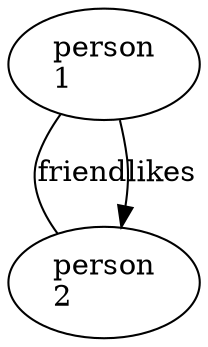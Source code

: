digraph "./output/direction" {
"1" [label="person\l1\l" name="Bob"]
"2" [label="person\l2\l" name="Alice"]
"1" -> "2" [label="friend\l" since="2013" dir=none]
"1" -> "2" [label="likes\l" since="2015"]
}